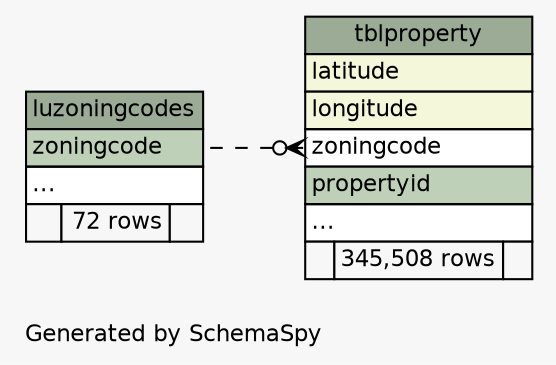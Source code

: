 // dot 2.40.1 on Mac OS X 10.10.5
// SchemaSpy rev 590
digraph "compactImpliedRelationshipsDiagram" {
  graph [
    rankdir="RL"
    bgcolor="#f7f7f7"
    label="\nGenerated by SchemaSpy"
    labeljust="l"
    nodesep="0.18"
    ranksep="0.46"
    fontname="Helvetica"
    fontsize="11"
  ];
  node [
    fontname="Helvetica"
    fontsize="11"
    shape="plaintext"
  ];
  edge [
    arrowsize="0.8"
  ];
  "luzoningcodes" [
    label=<
    <TABLE BORDER="0" CELLBORDER="1" CELLSPACING="0" BGCOLOR="#ffffff">
      <TR><TD COLSPAN="3" BGCOLOR="#9bab96" ALIGN="CENTER">luzoningcodes</TD></TR>
      <TR><TD PORT="zoningcode" COLSPAN="3" BGCOLOR="#bed1b8" ALIGN="LEFT">zoningcode</TD></TR>
      <TR><TD PORT="elipses" COLSPAN="3" ALIGN="LEFT">...</TD></TR>
      <TR><TD ALIGN="LEFT" BGCOLOR="#f7f7f7">  </TD><TD ALIGN="RIGHT" BGCOLOR="#f7f7f7">72 rows</TD><TD ALIGN="RIGHT" BGCOLOR="#f7f7f7">  </TD></TR>
    </TABLE>>
    URL="tables/luzoningcodes.html"
    tooltip="luzoningcodes"
  ];
  "tblproperty" [
    label=<
    <TABLE BORDER="0" CELLBORDER="1" CELLSPACING="0" BGCOLOR="#ffffff">
      <TR><TD COLSPAN="3" BGCOLOR="#9bab96" ALIGN="CENTER">tblproperty</TD></TR>
      <TR><TD PORT="latitude" COLSPAN="3" BGCOLOR="#f4f7da" ALIGN="LEFT">latitude</TD></TR>
      <TR><TD PORT="longitude" COLSPAN="3" BGCOLOR="#f4f7da" ALIGN="LEFT">longitude</TD></TR>
      <TR><TD PORT="zoningcode" COLSPAN="3" ALIGN="LEFT">zoningcode</TD></TR>
      <TR><TD PORT="propertyid" COLSPAN="3" BGCOLOR="#bed1b8" ALIGN="LEFT">propertyid</TD></TR>
      <TR><TD PORT="elipses" COLSPAN="3" ALIGN="LEFT">...</TD></TR>
      <TR><TD ALIGN="LEFT" BGCOLOR="#f7f7f7">  </TD><TD ALIGN="RIGHT" BGCOLOR="#f7f7f7">345,508 rows</TD><TD ALIGN="RIGHT" BGCOLOR="#f7f7f7">  </TD></TR>
    </TABLE>>
    URL="tables/tblproperty.html"
    tooltip="tblproperty"
  ];
  "tblproperty":"zoningcode":w -> "luzoningcodes":"zoningcode":e [arrowhead=none dir=back arrowtail=crowodot style=dashed];
}
